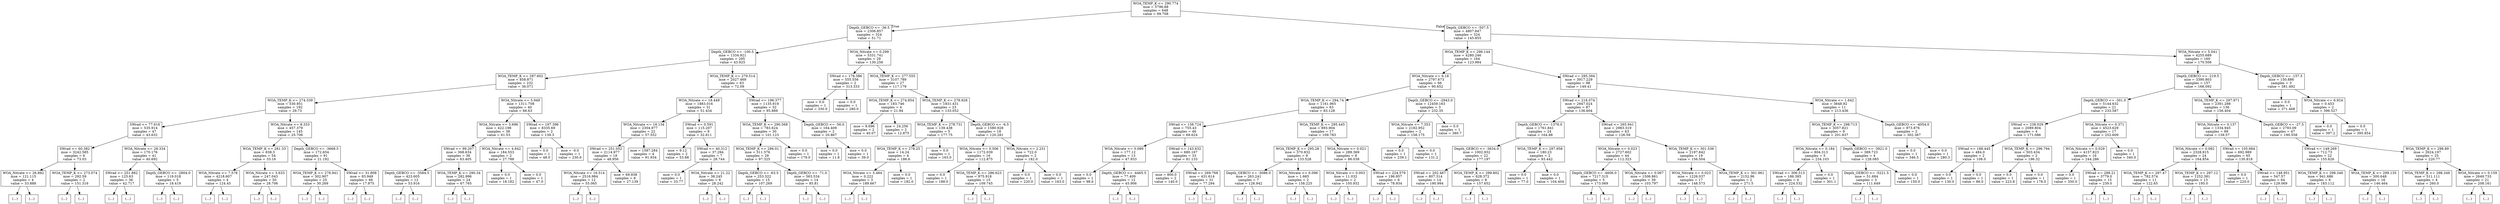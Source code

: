 digraph Tree {
node [shape=box] ;
0 [label="WOA_TEMP_K <= 290.774\nmse = 5796.88\nsamples = 648\nvalue = 99.708"] ;
1 [label="Depth_GEBCO <= -36.5\nmse = 2306.857\nsamples = 324\nvalue = 51.71"] ;
0 -> 1 [labeldistance=2.5, labelangle=45, headlabel="True"] ;
2 [label="Depth_GEBCO <= -100.5\nmse = 1334.921\nsamples = 295\nvalue = 43.925"] ;
1 -> 2 ;
3 [label="WOA_TEMP_K <= 287.602\nmse = 858.871\nsamples = 232\nvalue = 36.071"] ;
2 -> 3 ;
4 [label="WOA_TEMP_K <= 274.339\nmse = 530.951\nsamples = 192\nvalue = 29.73"] ;
3 -> 4 ;
5 [label="SWrad <= 77.616\nmse = 535.914\nsamples = 47\nvalue = 43.632"] ;
4 -> 5 ;
6 [label="SWrad <= 60.382\nmse = 3242.585\nsamples = 6\nvalue = 73.03"] ;
5 -> 6 ;
7 [label="WOA_Nitrate <= 26.892\nmse = 121.115\nsamples = 4\nvalue = 33.888"] ;
6 -> 7 ;
8 [label="(...)"] ;
7 -> 8 ;
13 [label="(...)"] ;
7 -> 13 ;
14 [label="WOA_TEMP_K <= 273.074\nmse = 292.59\nsamples = 2\nvalue = 151.316"] ;
6 -> 14 ;
15 [label="(...)"] ;
14 -> 15 ;
16 [label="(...)"] ;
14 -> 16 ;
17 [label="WOA_Nitrate <= 28.334\nmse = 170.176\nsamples = 41\nvalue = 40.692"] ;
5 -> 17 ;
18 [label="SWrad <= 251.882\nmse = 125.63\nsamples = 36\nvalue = 42.717"] ;
17 -> 18 ;
19 [label="(...)"] ;
18 -> 19 ;
58 [label="(...)"] ;
18 -> 58 ;
77 [label="Depth_GEBCO <= -2804.0\nmse = 119.018\nsamples = 5\nvalue = 18.419"] ;
17 -> 77 ;
78 [label="(...)"] ;
77 -> 78 ;
81 [label="(...)"] ;
77 -> 81 ;
86 [label="WOA_Nitrate <= 8.333\nmse = 457.379\nsamples = 145\nvalue = 25.706"] ;
4 -> 86 ;
87 [label="WOA_TEMP_K <= 281.33\nmse = 838.3\nsamples = 54\nvalue = 33.16"] ;
86 -> 87 ;
88 [label="WOA_Nitrate <= 7.578\nmse = 4218.607\nsamples = 4\nvalue = 124.45"] ;
87 -> 88 ;
89 [label="(...)"] ;
88 -> 89 ;
92 [label="(...)"] ;
88 -> 92 ;
95 [label="WOA_Nitrate <= 3.633\nmse = 247.043\nsamples = 50\nvalue = 28.706"] ;
87 -> 95 ;
96 [label="(...)"] ;
95 -> 96 ;
135 [label="(...)"] ;
95 -> 135 ;
156 [label="Depth_GEBCO <= -3668.5\nmse = 172.654\nsamples = 91\nvalue = 21.192"] ;
86 -> 156 ;
157 [label="WOA_TEMP_K <= 278.941\nmse = 302.907\nsamples = 25\nvalue = 30.269"] ;
156 -> 157 ;
158 [label="(...)"] ;
157 -> 158 ;
183 [label="(...)"] ;
157 -> 183 ;
206 [label="SWrad <= 31.808\nmse = 83.949\nsamples = 66\nvalue = 17.875"] ;
156 -> 206 ;
207 [label="(...)"] ;
206 -> 207 ;
212 [label="(...)"] ;
206 -> 212 ;
289 [label="WOA_Nitrate <= 5.949\nmse = 1311.708\nsamples = 40\nvalue = 66.63"] ;
3 -> 289 ;
290 [label="WOA_Nitrate <= 3.696\nmse = 422.198\nsamples = 38\nvalue = 61.53"] ;
289 -> 290 ;
291 [label="SWrad <= 99.207\nmse = 368.634\nsamples = 36\nvalue = 63.405"] ;
290 -> 291 ;
292 [label="Depth_GEBCO <= -3584.5\nmse = 423.605\nsamples = 12\nvalue = 53.916"] ;
291 -> 292 ;
293 [label="(...)"] ;
292 -> 293 ;
306 [label="(...)"] ;
292 -> 306 ;
313 [label="WOA_TEMP_K <= 290.34\nmse = 282.996\nsamples = 24\nvalue = 67.765"] ;
291 -> 313 ;
314 [label="(...)"] ;
313 -> 314 ;
347 [label="(...)"] ;
313 -> 347 ;
352 [label="WOA_Nitrate <= 4.842\nmse = 184.553\nsamples = 2\nvalue = 27.788"] ;
290 -> 352 ;
353 [label="mse = 0.0\nsamples = 1\nvalue = 18.182"] ;
352 -> 353 ;
354 [label="mse = 0.0\nsamples = 1\nvalue = 47.0"] ;
352 -> 354 ;
355 [label="SWrad <= 197.396\nmse = 8335.69\nsamples = 2\nvalue = 139.3"] ;
289 -> 355 ;
356 [label="mse = 0.0\nsamples = 1\nvalue = 48.0"] ;
355 -> 356 ;
357 [label="mse = -0.0\nsamples = 1\nvalue = 230.6"] ;
355 -> 357 ;
358 [label="WOA_TEMP_K <= 279.514\nmse = 2027.469\nsamples = 63\nvalue = 72.09"] ;
2 -> 358 ;
359 [label="WOA_Nitrate <= 18.449\nmse = 1883.016\nsamples = 31\nvalue = 51.434"] ;
358 -> 359 ;
360 [label="WOA_Nitrate <= 18.134\nmse = 2304.977\nsamples = 22\nvalue = 57.552"] ;
359 -> 360 ;
361 [label="SWrad <= 251.052\nmse = 2114.977\nsamples = 18\nvalue = 48.956"] ;
360 -> 361 ;
362 [label="WOA_Nitrate <= 16.514\nmse = 2516.984\nsamples = 12\nvalue = 55.065"] ;
361 -> 362 ;
363 [label="(...)"] ;
362 -> 363 ;
366 [label="(...)"] ;
362 -> 366 ;
369 [label="mse = 69.938\nsamples = 6\nvalue = 27.139"] ;
361 -> 369 ;
370 [label="mse = 1587.284\nsamples = 4\nvalue = 91.934"] ;
360 -> 370 ;
371 [label="SWrad <= 0.591\nmse = 115.207\nsamples = 9\nvalue = 32.611"] ;
359 -> 371 ;
372 [label="mse = 9.12\nsamples = 2\nvalue = 53.88"] ;
371 -> 372 ;
373 [label="SWrad <= 40.312\nmse = 37.294\nsamples = 7\nvalue = 28.744"] ;
371 -> 373 ;
374 [label="mse = 0.0\nsamples = 1\nvalue = 33.77"] ;
373 -> 374 ;
375 [label="WOA_Nitrate <= 21.22\nmse = 38.245\nsamples = 6\nvalue = 28.242"] ;
373 -> 375 ;
376 [label="(...)"] ;
375 -> 376 ;
377 [label="(...)"] ;
375 -> 377 ;
378 [label="SWrad <= 196.377\nmse = 1135.919\nsamples = 32\nvalue = 95.889"] ;
358 -> 378 ;
379 [label="WOA_TEMP_K <= 290.568\nmse = 783.624\nsamples = 30\nvalue = 101.123"] ;
378 -> 379 ;
380 [label="WOA_TEMP_K <= 286.01\nmse = 511.576\nsamples = 29\nvalue = 97.325"] ;
379 -> 380 ;
381 [label="Depth_GEBCO <= -63.5\nmse = 253.322\nsamples = 15\nvalue = 107.269"] ;
380 -> 381 ;
382 [label="(...)"] ;
381 -> 382 ;
391 [label="(...)"] ;
381 -> 391 ;
404 [label="Depth_GEBCO <= -71.0\nmse = 563.534\nsamples = 14\nvalue = 85.81"] ;
380 -> 404 ;
405 [label="(...)"] ;
404 -> 405 ;
406 [label="(...)"] ;
404 -> 406 ;
429 [label="mse = 0.0\nsamples = 1\nvalue = 179.0"] ;
379 -> 429 ;
430 [label="Depth_GEBCO <= -56.0\nmse = 164.409\nsamples = 2\nvalue = 20.867"] ;
378 -> 430 ;
431 [label="mse = 0.0\nsamples = 1\nvalue = 11.8"] ;
430 -> 431 ;
432 [label="mse = 0.0\nsamples = 1\nvalue = 39.0"] ;
430 -> 432 ;
433 [label="WOA_Nitrate <= 0.299\nmse = 5331.741\nsamples = 29\nvalue = 130.256"] ;
1 -> 433 ;
434 [label="SWrad <= 178.386\nmse = 555.556\nsamples = 2\nvalue = 313.333"] ;
433 -> 434 ;
435 [label="mse = 0.0\nsamples = 1\nvalue = 330.0"] ;
434 -> 435 ;
436 [label="mse = 0.0\nsamples = 1\nvalue = 280.0"] ;
434 -> 436 ;
437 [label="WOA_TEMP_K <= 277.555\nmse = 3107.789\nsamples = 27\nvalue = 117.179"] ;
433 -> 437 ;
438 [label="WOA_TEMP_K <= 274.854\nmse = 183.746\nsamples = 4\nvalue = 21.94"] ;
437 -> 438 ;
439 [label="mse = 9.696\nsamples = 2\nvalue = 40.07"] ;
438 -> 439 ;
440 [label="mse = 24.256\nsamples = 2\nvalue = 12.875"] ;
438 -> 440 ;
441 [label="WOA_TEMP_K <= 278.928\nmse = 1831.431\nsamples = 23\nvalue = 133.052"] ;
437 -> 441 ;
442 [label="WOA_TEMP_K <= 278.731\nmse = 139.438\nsamples = 5\nvalue = 177.75"] ;
441 -> 442 ;
443 [label="WOA_TEMP_K <= 278.25\nmse = 14.24\nsamples = 4\nvalue = 186.6"] ;
442 -> 443 ;
444 [label="WOA_Nitrate <= 5.484\nmse = 0.222\nsamples = 3\nvalue = 189.667"] ;
443 -> 444 ;
445 [label="(...)"] ;
444 -> 445 ;
446 [label="(...)"] ;
444 -> 446 ;
447 [label="mse = 0.0\nsamples = 1\nvalue = 182.0"] ;
443 -> 447 ;
448 [label="mse = 0.0\nsamples = 1\nvalue = 163.0"] ;
442 -> 448 ;
449 [label="Depth_GEBCO <= -6.5\nmse = 1580.928\nsamples = 18\nvalue = 120.281"] ;
441 -> 449 ;
450 [label="WOA_Nitrate <= 0.506\nmse = 1172.039\nsamples = 16\nvalue = 112.875"] ;
449 -> 450 ;
451 [label="mse = 0.0\nsamples = 1\nvalue = 188.0"] ;
450 -> 451 ;
452 [label="WOA_TEMP_K <= 286.623\nmse = 975.918\nsamples = 15\nvalue = 109.745"] ;
450 -> 452 ;
453 [label="(...)"] ;
452 -> 453 ;
464 [label="(...)"] ;
452 -> 464 ;
481 [label="WOA_Nitrate <= 2.231\nmse = 722.0\nsamples = 2\nvalue = 182.0"] ;
449 -> 481 ;
482 [label="mse = 0.0\nsamples = 1\nvalue = 220.0"] ;
481 -> 482 ;
483 [label="mse = 0.0\nsamples = 1\nvalue = 163.0"] ;
481 -> 483 ;
484 [label="Depth_GEBCO <= -507.5\nmse = 4807.847\nsamples = 324\nvalue = 145.855"] ;
0 -> 484 [labeldistance=2.5, labelangle=-45, headlabel="False"] ;
485 [label="WOA_TEMP_K <= 296.144\nmse = 4280.246\nsamples = 164\nvalue = 123.984"] ;
484 -> 485 ;
486 [label="WOA_Nitrate <= 6.18\nmse = 2797.673\nsamples = 66\nvalue = 90.652"] ;
485 -> 486 ;
487 [label="WOA_TEMP_K <= 294.74\nmse = 1161.965\nsamples = 63\nvalue = 83.128"] ;
486 -> 487 ;
488 [label="SWrad <= 138.724\nmse = 755.43\nsamples = 46\nvalue = 69.624"] ;
487 -> 488 ;
489 [label="WOA_Nitrate <= 0.089\nmse = 177.12\nsamples = 13\nvalue = 47.933"] ;
488 -> 489 ;
490 [label="mse = 0.0\nsamples = 1\nvalue = 98.6"] ;
489 -> 490 ;
491 [label="Depth_GEBCO <= -4465.5\nmse = 77.409\nsamples = 12\nvalue = 45.906"] ;
489 -> 491 ;
492 [label="(...)"] ;
491 -> 492 ;
503 [label="(...)"] ;
491 -> 503 ;
514 [label="SWrad <= 143.632\nmse = 680.167\nsamples = 33\nvalue = 81.133"] ;
488 -> 514 ;
515 [label="mse = 800.0\nsamples = 2\nvalue = 140.0"] ;
514 -> 515 ;
516 [label="SWrad <= 269.768\nmse = 431.614\nsamples = 31\nvalue = 77.294"] ;
514 -> 516 ;
517 [label="(...)"] ;
516 -> 517 ;
550 [label="(...)"] ;
516 -> 550 ;
567 [label="WOA_TEMP_K <= 295.445\nmse = 893.904\nsamples = 17\nvalue = 109.783"] ;
487 -> 567 ;
568 [label="WOA_TEMP_K <= 295.28\nmse = 370.832\nsamples = 9\nvalue = 133.528"] ;
567 -> 568 ;
569 [label="Depth_GEBCO <= -3086.0\nmse = 263.241\nsamples = 7\nvalue = 126.942"] ;
568 -> 569 ;
570 [label="(...)"] ;
569 -> 570 ;
581 [label="(...)"] ;
569 -> 581 ;
582 [label="WOA_Nitrate <= 0.096\nmse = 1.665\nsamples = 2\nvalue = 158.225"] ;
568 -> 582 ;
583 [label="(...)"] ;
582 -> 583 ;
584 [label="(...)"] ;
582 -> 584 ;
585 [label="WOA_Nitrate <= 0.021\nmse = 289.369\nsamples = 8\nvalue = 86.038"] ;
567 -> 585 ;
586 [label="WOA_Nitrate <= 0.003\nmse = 11.032\nsamples = 2\nvalue = 105.932"] ;
585 -> 586 ;
587 [label="(...)"] ;
586 -> 587 ;
588 [label="(...)"] ;
586 -> 588 ;
589 [label="SWrad <= 224.579\nmse = 196.957\nsamples = 6\nvalue = 78.934"] ;
585 -> 589 ;
590 [label="(...)"] ;
589 -> 590 ;
595 [label="(...)"] ;
589 -> 595 ;
600 [label="Depth_GEBCO <= -2943.0\nmse = 12459.163\nsamples = 3\nvalue = 232.35"] ;
486 -> 600 ;
601 [label="WOA_Nitrate <= 7.353\nmse = 2182.952\nsamples = 2\nvalue = 158.175"] ;
600 -> 601 ;
602 [label="mse = 0.0\nsamples = 1\nvalue = 239.1"] ;
601 -> 602 ;
603 [label="mse = 0.0\nsamples = 1\nvalue = 131.2"] ;
601 -> 603 ;
604 [label="mse = 0.0\nsamples = 1\nvalue = 380.7"] ;
600 -> 604 ;
605 [label="SWrad <= 295.394\nmse = 3917.229\nsamples = 98\nvalue = 149.41"] ;
485 -> 605 ;
606 [label="SWrad <= 218.074\nmse = 2947.024\nsamples = 87\nvalue = 136.604"] ;
605 -> 606 ;
607 [label="Depth_GEBCO <= -1376.0\nmse = 1761.841\nsamples = 24\nvalue = 164.88"] ;
606 -> 607 ;
608 [label="Depth_GEBCO <= -3634.0\nmse = 1002.932\nsamples = 22\nvalue = 177.197"] ;
607 -> 608 ;
609 [label="SWrad <= 202.467\nmse = 807.314\nsamples = 14\nvalue = 190.994"] ;
608 -> 609 ;
610 [label="(...)"] ;
609 -> 610 ;
625 [label="(...)"] ;
609 -> 625 ;
632 [label="WOA_TEMP_K <= 299.802\nmse = 628.372\nsamples = 8\nvalue = 157.652"] ;
608 -> 632 ;
633 [label="(...)"] ;
632 -> 633 ;
642 [label="(...)"] ;
632 -> 642 ;
645 [label="WOA_TEMP_K <= 297.958\nmse = 180.23\nsamples = 2\nvalue = 93.442"] ;
607 -> 645 ;
646 [label="mse = 0.0\nsamples = 1\nvalue = 77.0"] ;
645 -> 646 ;
647 [label="mse = 0.0\nsamples = 1\nvalue = 104.404"] ;
645 -> 647 ;
648 [label="SWrad <= 265.941\nmse = 2983.319\nsamples = 63\nvalue = 126.59"] ;
606 -> 648 ;
649 [label="WOA_Nitrate <= 0.023\nmse = 2727.602\nsamples = 44\nvalue = 112.323"] ;
648 -> 649 ;
650 [label="Depth_GEBCO <= -4606.0\nmse = 7217.315\nsamples = 5\nvalue = 173.069"] ;
649 -> 650 ;
651 [label="(...)"] ;
650 -> 651 ;
656 [label="(...)"] ;
650 -> 656 ;
659 [label="WOA_Nitrate <= 0.067\nmse = 1506.861\nsamples = 39\nvalue = 103.797"] ;
649 -> 659 ;
660 [label="(...)"] ;
659 -> 660 ;
681 [label="(...)"] ;
659 -> 681 ;
736 [label="WOA_TEMP_K <= 301.536\nmse = 2197.842\nsamples = 19\nvalue = 156.504"] ;
648 -> 736 ;
737 [label="WOA_Nitrate <= 0.023\nmse = 1226.037\nsamples = 17\nvalue = 148.573"] ;
736 -> 737 ;
738 [label="(...)"] ;
737 -> 738 ;
741 [label="(...)"] ;
737 -> 741 ;
770 [label="WOA_TEMP_K <= 301.961\nmse = 2152.96\nsamples = 2\nvalue = 271.5"] ;
736 -> 770 ;
771 [label="(...)"] ;
770 -> 771 ;
772 [label="(...)"] ;
770 -> 772 ;
773 [label="WOA_Nitrate <= 1.642\nmse = 3848.92\nsamples = 11\nvalue = 213.436"] ;
605 -> 773 ;
774 [label="WOA_TEMP_K <= 298.713\nmse = 3057.821\nsamples = 9\nvalue = 201.837"] ;
773 -> 774 ;
775 [label="WOA_Nitrate <= 0.184\nmse = 804.313\nsamples = 5\nvalue = 234.103"] ;
774 -> 775 ;
776 [label="SWrad <= 306.513\nmse = 186.385\nsamples = 4\nvalue = 224.532"] ;
775 -> 776 ;
777 [label="(...)"] ;
776 -> 777 ;
782 [label="(...)"] ;
776 -> 782 ;
783 [label="mse = 0.0\nsamples = 1\nvalue = 301.1"] ;
775 -> 783 ;
784 [label="Depth_GEBCO <= -3921.0\nmse = 389.723\nsamples = 4\nvalue = 128.085"] ;
774 -> 784 ;
785 [label="Depth_GEBCO <= -5221.5\nmse = 51.684\nsamples = 3\nvalue = 111.649"] ;
784 -> 785 ;
786 [label="(...)"] ;
785 -> 786 ;
787 [label="(...)"] ;
785 -> 787 ;
790 [label="mse = 0.0\nsamples = 1\nvalue = 150.0"] ;
784 -> 790 ;
791 [label="Depth_GEBCO <= -4054.0\nmse = 973.876\nsamples = 2\nvalue = 302.367"] ;
773 -> 791 ;
792 [label="mse = 0.0\nsamples = 1\nvalue = 346.5"] ;
791 -> 792 ;
793 [label="mse = 0.0\nsamples = 1\nvalue = 280.3"] ;
791 -> 793 ;
794 [label="WOA_Nitrate <= 5.041\nmse = 4255.689\nsamples = 160\nvalue = 170.506"] ;
484 -> 794 ;
795 [label="Depth_GEBCO <= -219.5\nmse = 3390.803\nsamples = 157\nvalue = 166.092"] ;
794 -> 795 ;
796 [label="Depth_GEBCO <= -301.0\nmse = 5144.632\nsamples = 21\nvalue = 233.587"] ;
795 -> 796 ;
797 [label="SWrad <= 238.029\nmse = 2089.804\nsamples = 4\nvalue = 171.086"] ;
796 -> 797 ;
798 [label="SWrad <= 188.445\nmse = 484.0\nsamples = 2\nvalue = 108.0"] ;
797 -> 798 ;
799 [label="mse = 0.0\nsamples = 1\nvalue = 130.0"] ;
798 -> 799 ;
800 [label="mse = 0.0\nsamples = 1\nvalue = 86.0"] ;
798 -> 800 ;
801 [label="WOA_TEMP_K <= 296.794\nmse = 503.434\nsamples = 2\nvalue = 196.32"] ;
797 -> 801 ;
802 [label="mse = 0.0\nsamples = 1\nvalue = 223.8"] ;
801 -> 802 ;
803 [label="mse = 0.0\nsamples = 1\nvalue = 178.0"] ;
801 -> 803 ;
804 [label="WOA_Nitrate <= 0.371\nmse = 4523.629\nsamples = 17\nvalue = 252.609"] ;
796 -> 804 ;
805 [label="WOA_Nitrate <= 0.029\nmse = 4157.823\nsamples = 16\nvalue = 244.286"] ;
804 -> 805 ;
806 [label="mse = 0.0\nsamples = 1\nvalue = 350.0"] ;
805 -> 806 ;
807 [label="SWrad <= 288.21\nmse = 3779.0\nsamples = 15\nvalue = 239.0"] ;
805 -> 807 ;
808 [label="(...)"] ;
807 -> 808 ;
821 [label="(...)"] ;
807 -> 821 ;
822 [label="mse = 0.0\nsamples = 1\nvalue = 340.0"] ;
804 -> 822 ;
823 [label="WOA_TEMP_K <= 297.971\nmse = 2391.288\nsamples = 136\nvalue = 156.404"] ;
795 -> 823 ;
824 [label="WOA_Nitrate <= 0.137\nmse = 1334.945\nsamples = 89\nvalue = 139.57"] ;
823 -> 824 ;
825 [label="WOA_Nitrate <= 0.082\nmse = 2328.915\nsamples = 24\nvalue = 164.854"] ;
824 -> 825 ;
826 [label="WOA_TEMP_K <= 297.47\nmse = 782.574\nsamples = 11\nvalue = 122.65"] ;
825 -> 826 ;
827 [label="(...)"] ;
826 -> 827 ;
832 [label="(...)"] ;
826 -> 832 ;
833 [label="WOA_TEMP_K <= 297.12\nmse = 1252.381\nsamples = 13\nvalue = 195.0"] ;
825 -> 833 ;
834 [label="(...)"] ;
833 -> 834 ;
843 [label="(...)"] ;
833 -> 843 ;
848 [label="SWrad <= 105.684\nmse = 692.989\nsamples = 65\nvalue = 130.818"] ;
824 -> 848 ;
849 [label="mse = 0.0\nsamples = 1\nvalue = 220.0"] ;
848 -> 849 ;
850 [label="SWrad <= 148.951\nmse = 547.57\nsamples = 64\nvalue = 129.069"] ;
848 -> 850 ;
851 [label="(...)"] ;
850 -> 851 ;
868 [label="(...)"] ;
850 -> 868 ;
931 [label="Depth_GEBCO <= -27.5\nmse = 2793.09\nsamples = 47\nvalue = 190.558"] ;
823 -> 931 ;
932 [label="SWrad <= 149.269\nmse = 712.73\nsamples = 22\nvalue = 155.626"] ;
931 -> 932 ;
933 [label="WOA_TEMP_K <= 298.346\nmse = 941.686\nsamples = 6\nvalue = 183.112"] ;
932 -> 933 ;
934 [label="(...)"] ;
933 -> 934 ;
939 [label="(...)"] ;
933 -> 939 ;
942 [label="WOA_TEMP_K <= 299.135\nmse = 300.648\nsamples = 16\nvalue = 146.464"] ;
932 -> 942 ;
943 [label="(...)"] ;
942 -> 943 ;
960 [label="(...)"] ;
942 -> 960 ;
963 [label="WOA_TEMP_K <= 298.89\nmse = 2624.197\nsamples = 25\nvalue = 220.77"] ;
931 -> 963 ;
964 [label="WOA_TEMP_K <= 298.349\nmse = 511.111\nsamples = 4\nvalue = 260.0"] ;
963 -> 964 ;
965 [label="(...)"] ;
964 -> 965 ;
966 [label="(...)"] ;
964 -> 966 ;
969 [label="WOA_Nitrate <= 0.159\nmse = 2649.733\nsamples = 21\nvalue = 208.161"] ;
963 -> 969 ;
970 [label="(...)"] ;
969 -> 970 ;
989 [label="(...)"] ;
969 -> 989 ;
992 [label="Depth_GEBCO <= -157.5\nmse = 150.886\nsamples = 3\nvalue = 381.492"] ;
794 -> 992 ;
993 [label="mse = 0.0\nsamples = 1\nvalue = 371.468"] ;
992 -> 993 ;
994 [label="WOA_Nitrate <= 6.924\nmse = 0.453\nsamples = 2\nvalue = 396.527"] ;
992 -> 994 ;
995 [label="mse = 0.0\nsamples = 1\nvalue = 397.2"] ;
994 -> 995 ;
996 [label="mse = 0.0\nsamples = 1\nvalue = 395.854"] ;
994 -> 996 ;
}